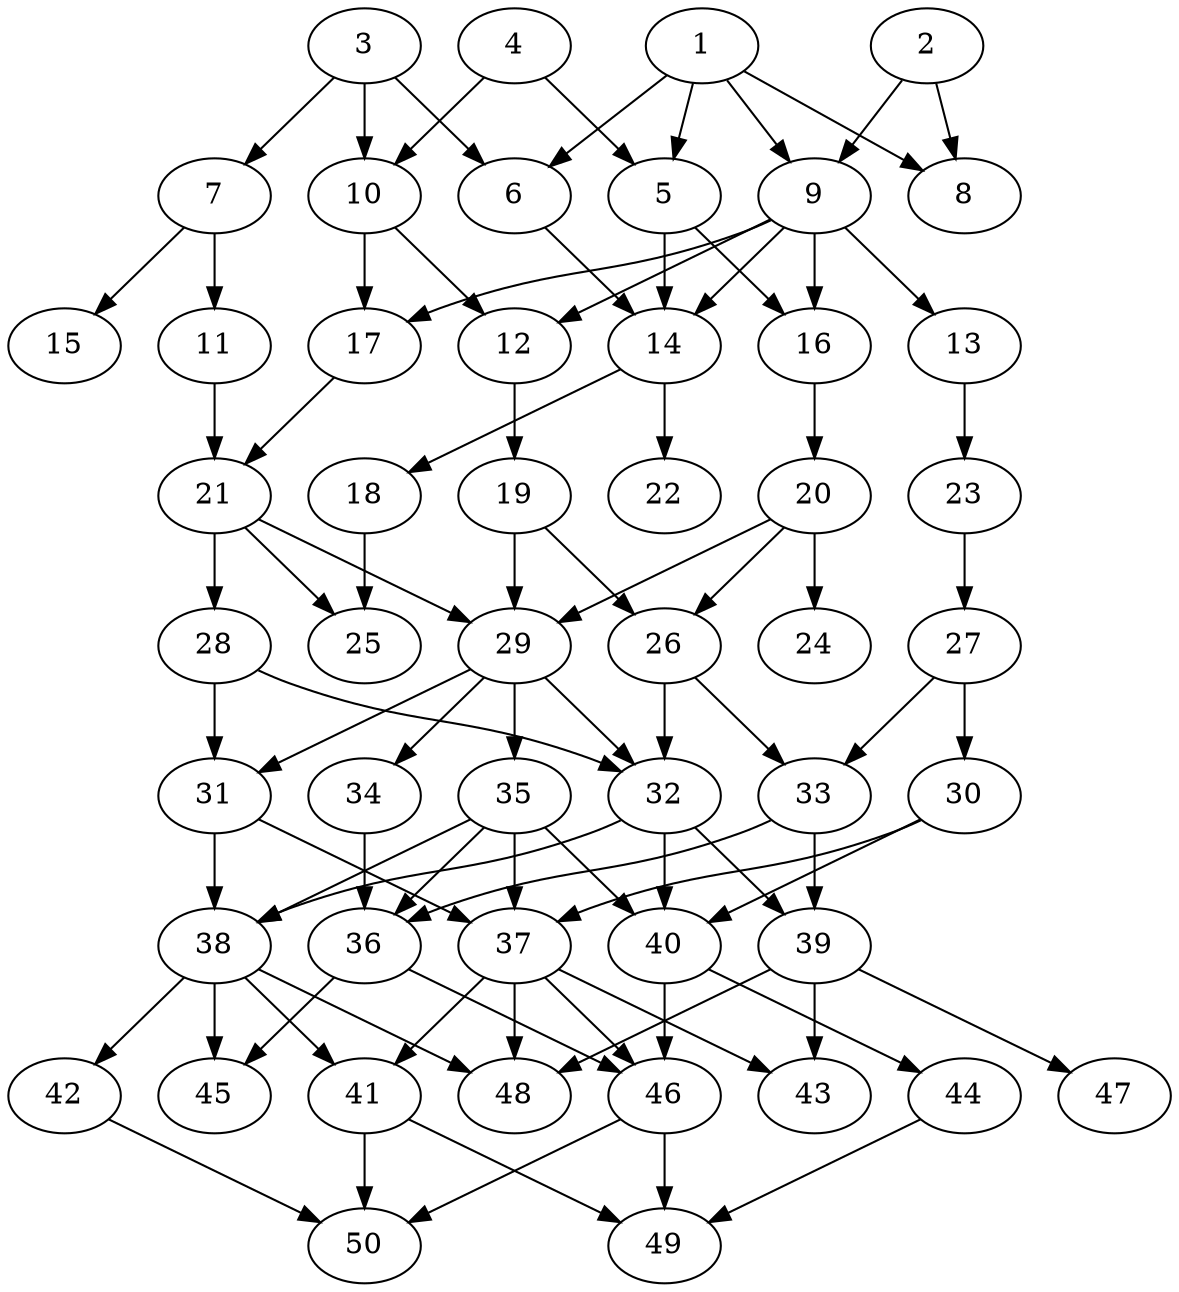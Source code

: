// DAG automatically generated by daggen at Thu Oct  3 14:07:58 2019
// ./daggen --dot -n 50 --ccr 0.4 --fat 0.5 --regular 0.7 --density 0.5 --mindata 5242880 --maxdata 52428800 
digraph G {
  1 [size="114908160", alpha="0.12", expect_size="45963264"] 
  1 -> 5 [size ="45963264"]
  1 -> 6 [size ="45963264"]
  1 -> 8 [size ="45963264"]
  1 -> 9 [size ="45963264"]
  2 [size="26321920", alpha="0.15", expect_size="10528768"] 
  2 -> 8 [size ="10528768"]
  2 -> 9 [size ="10528768"]
  3 [size="124736000", alpha="0.18", expect_size="49894400"] 
  3 -> 6 [size ="49894400"]
  3 -> 7 [size ="49894400"]
  3 -> 10 [size ="49894400"]
  4 [size="105674240", alpha="0.17", expect_size="42269696"] 
  4 -> 5 [size ="42269696"]
  4 -> 10 [size ="42269696"]
  5 [size="115671040", alpha="0.12", expect_size="46268416"] 
  5 -> 14 [size ="46268416"]
  5 -> 16 [size ="46268416"]
  6 [size="80092160", alpha="0.03", expect_size="32036864"] 
  6 -> 14 [size ="32036864"]
  7 [size="82437120", alpha="0.04", expect_size="32974848"] 
  7 -> 11 [size ="32974848"]
  7 -> 15 [size ="32974848"]
  8 [size="28915200", alpha="0.12", expect_size="11566080"] 
  9 [size="110945280", alpha="0.02", expect_size="44378112"] 
  9 -> 12 [size ="44378112"]
  9 -> 13 [size ="44378112"]
  9 -> 14 [size ="44378112"]
  9 -> 16 [size ="44378112"]
  9 -> 17 [size ="44378112"]
  10 [size="50949120", alpha="0.19", expect_size="20379648"] 
  10 -> 12 [size ="20379648"]
  10 -> 17 [size ="20379648"]
  11 [size="26122240", alpha="0.07", expect_size="10448896"] 
  11 -> 21 [size ="10448896"]
  12 [size="95203840", alpha="0.20", expect_size="38081536"] 
  12 -> 19 [size ="38081536"]
  13 [size="64069120", alpha="0.14", expect_size="25627648"] 
  13 -> 23 [size ="25627648"]
  14 [size="52974080", alpha="0.13", expect_size="21189632"] 
  14 -> 18 [size ="21189632"]
  14 -> 22 [size ="21189632"]
  15 [size="37734400", alpha="0.14", expect_size="15093760"] 
  16 [size="107202560", alpha="0.11", expect_size="42881024"] 
  16 -> 20 [size ="42881024"]
  17 [size="122775040", alpha="0.10", expect_size="49110016"] 
  17 -> 21 [size ="49110016"]
  18 [size="29212160", alpha="0.10", expect_size="11684864"] 
  18 -> 25 [size ="11684864"]
  19 [size="99343360", alpha="0.18", expect_size="39737344"] 
  19 -> 26 [size ="39737344"]
  19 -> 29 [size ="39737344"]
  20 [size="109242880", alpha="0.07", expect_size="43697152"] 
  20 -> 24 [size ="43697152"]
  20 -> 26 [size ="43697152"]
  20 -> 29 [size ="43697152"]
  21 [size="104634880", alpha="0.13", expect_size="41853952"] 
  21 -> 25 [size ="41853952"]
  21 -> 28 [size ="41853952"]
  21 -> 29 [size ="41853952"]
  22 [size="25674240", alpha="0.01", expect_size="10269696"] 
  23 [size="23280640", alpha="0.09", expect_size="9312256"] 
  23 -> 27 [size ="9312256"]
  24 [size="103234560", alpha="0.12", expect_size="41293824"] 
  25 [size="59655680", alpha="0.13", expect_size="23862272"] 
  26 [size="25267200", alpha="0.04", expect_size="10106880"] 
  26 -> 32 [size ="10106880"]
  26 -> 33 [size ="10106880"]
  27 [size="90237440", alpha="0.08", expect_size="36094976"] 
  27 -> 30 [size ="36094976"]
  27 -> 33 [size ="36094976"]
  28 [size="31992320", alpha="0.14", expect_size="12796928"] 
  28 -> 31 [size ="12796928"]
  28 -> 32 [size ="12796928"]
  29 [size="89013760", alpha="0.17", expect_size="35605504"] 
  29 -> 31 [size ="35605504"]
  29 -> 32 [size ="35605504"]
  29 -> 34 [size ="35605504"]
  29 -> 35 [size ="35605504"]
  30 [size="74821120", alpha="0.07", expect_size="29928448"] 
  30 -> 37 [size ="29928448"]
  30 -> 40 [size ="29928448"]
  31 [size="113873920", alpha="0.18", expect_size="45549568"] 
  31 -> 37 [size ="45549568"]
  31 -> 38 [size ="45549568"]
  32 [size="72048640", alpha="0.04", expect_size="28819456"] 
  32 -> 38 [size ="28819456"]
  32 -> 39 [size ="28819456"]
  32 -> 40 [size ="28819456"]
  33 [size="80524800", alpha="0.18", expect_size="32209920"] 
  33 -> 36 [size ="32209920"]
  33 -> 39 [size ="32209920"]
  34 [size="15001600", alpha="0.19", expect_size="6000640"] 
  34 -> 36 [size ="6000640"]
  35 [size="86010880", alpha="0.04", expect_size="34404352"] 
  35 -> 36 [size ="34404352"]
  35 -> 37 [size ="34404352"]
  35 -> 38 [size ="34404352"]
  35 -> 40 [size ="34404352"]
  36 [size="42227200", alpha="0.05", expect_size="16890880"] 
  36 -> 45 [size ="16890880"]
  36 -> 46 [size ="16890880"]
  37 [size="68600320", alpha="0.04", expect_size="27440128"] 
  37 -> 41 [size ="27440128"]
  37 -> 43 [size ="27440128"]
  37 -> 46 [size ="27440128"]
  37 -> 48 [size ="27440128"]
  38 [size="116497920", alpha="0.07", expect_size="46599168"] 
  38 -> 41 [size ="46599168"]
  38 -> 42 [size ="46599168"]
  38 -> 45 [size ="46599168"]
  38 -> 48 [size ="46599168"]
  39 [size="83763200", alpha="0.04", expect_size="33505280"] 
  39 -> 43 [size ="33505280"]
  39 -> 47 [size ="33505280"]
  39 -> 48 [size ="33505280"]
  40 [size="68239360", alpha="0.17", expect_size="27295744"] 
  40 -> 44 [size ="27295744"]
  40 -> 46 [size ="27295744"]
  41 [size="107768320", alpha="0.05", expect_size="43107328"] 
  41 -> 49 [size ="43107328"]
  41 -> 50 [size ="43107328"]
  42 [size="97400320", alpha="0.16", expect_size="38960128"] 
  42 -> 50 [size ="38960128"]
  43 [size="119234560", alpha="0.09", expect_size="47693824"] 
  44 [size="106268160", alpha="0.17", expect_size="42507264"] 
  44 -> 49 [size ="42507264"]
  45 [size="98368000", alpha="0.13", expect_size="39347200"] 
  46 [size="120163840", alpha="0.10", expect_size="48065536"] 
  46 -> 49 [size ="48065536"]
  46 -> 50 [size ="48065536"]
  47 [size="29818880", alpha="0.01", expect_size="11927552"] 
  48 [size="54973440", alpha="0.16", expect_size="21989376"] 
  49 [size="93767680", alpha="0.03", expect_size="37507072"] 
  50 [size="114470400", alpha="0.20", expect_size="45788160"] 
}
